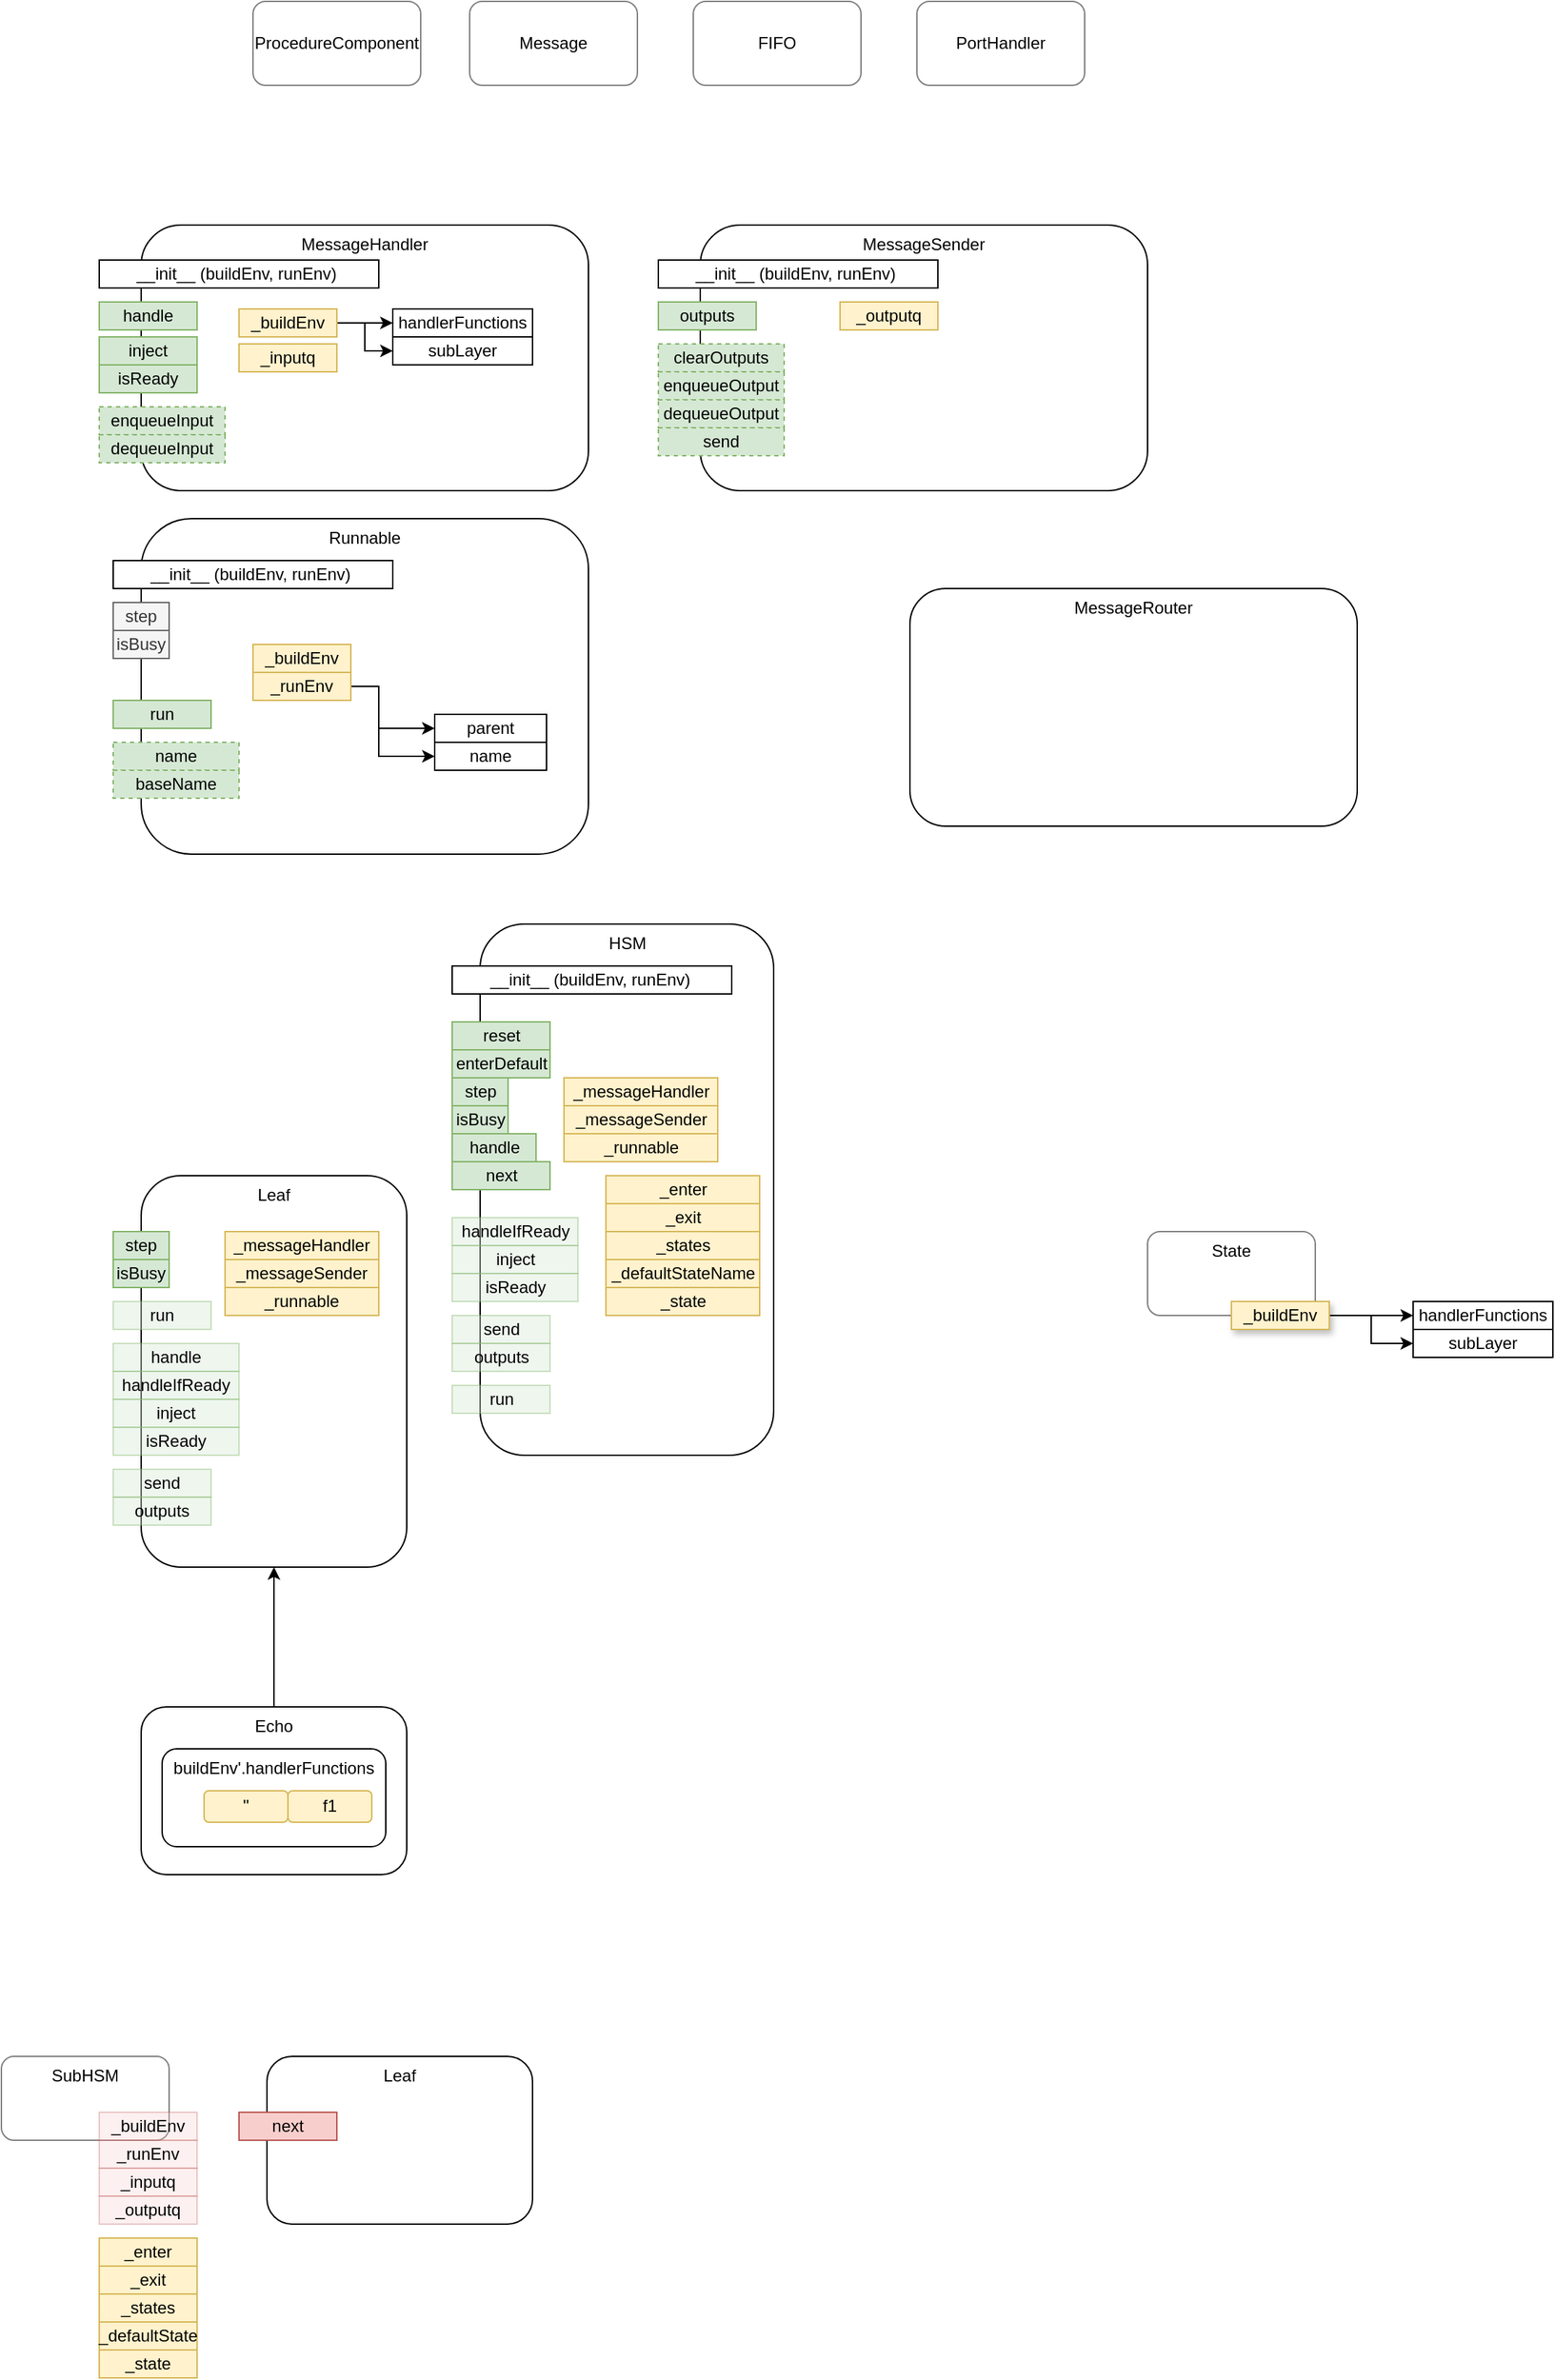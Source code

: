 <mxfile version="14.6.13" type="device"><diagram id="MFzJO0JOGNK-Ecs8H78u" name="Page-1"><mxGraphModel dx="1793" dy="2143" grid="1" gridSize="10" guides="1" tooltips="1" connect="1" arrows="1" fold="1" page="1" pageScale="1" pageWidth="1100" pageHeight="850" math="0" shadow="0"><root><mxCell id="0"/><mxCell id="1" parent="0"/><mxCell id="Otq8ZmJYzQrwE26EB41g-128" value="HSM" style="rounded=1;whiteSpace=wrap;html=1;verticalAlign=top;" vertex="1" parent="1"><mxGeometry x="402.5" y="340" width="210" height="380" as="geometry"/></mxCell><mxCell id="Otq8ZmJYzQrwE26EB41g-123" value="Echo" style="rounded=1;whiteSpace=wrap;html=1;verticalAlign=top;" vertex="1" parent="1"><mxGeometry x="160" y="900" width="190" height="120" as="geometry"/></mxCell><mxCell id="Otq8ZmJYzQrwE26EB41g-127" value="buildEnv'.handlerFunctions" style="rounded=1;whiteSpace=wrap;html=1;verticalAlign=top;" vertex="1" parent="1"><mxGeometry x="175" y="930" width="160" height="70" as="geometry"/></mxCell><mxCell id="Otq8ZmJYzQrwE26EB41g-107" value="MessageSender" style="rounded=1;whiteSpace=wrap;html=1;verticalAlign=top;" vertex="1" parent="1"><mxGeometry x="560" y="-160" width="320" height="190" as="geometry"/></mxCell><mxCell id="Otq8ZmJYzQrwE26EB41g-104" value="MessageHandler" style="rounded=1;whiteSpace=wrap;html=1;verticalAlign=top;" vertex="1" parent="1"><mxGeometry x="160" y="-160" width="320" height="190" as="geometry"/></mxCell><mxCell id="Otq8ZmJYzQrwE26EB41g-1" value="Runnable" style="rounded=1;whiteSpace=wrap;html=1;verticalAlign=top;" vertex="1" parent="1"><mxGeometry x="160" y="50" width="320" height="240" as="geometry"/></mxCell><mxCell id="Otq8ZmJYzQrwE26EB41g-2" value="step" style="rounded=0;whiteSpace=wrap;html=1;verticalAlign=middle;align=center;fillColor=#f5f5f5;strokeColor=#666666;fontColor=#333333;" vertex="1" parent="1"><mxGeometry x="140" y="110" width="40" height="20" as="geometry"/></mxCell><mxCell id="Otq8ZmJYzQrwE26EB41g-3" value="isBusy" style="rounded=0;whiteSpace=wrap;html=1;verticalAlign=middle;align=center;fillColor=#f5f5f5;strokeColor=#666666;fontColor=#333333;" vertex="1" parent="1"><mxGeometry x="140" y="130" width="40" height="20" as="geometry"/></mxCell><mxCell id="Otq8ZmJYzQrwE26EB41g-5" value="inject" style="rounded=0;whiteSpace=wrap;html=1;verticalAlign=middle;align=center;fillColor=#d5e8d4;strokeColor=#82b366;" vertex="1" parent="1"><mxGeometry x="130" y="-80" width="70" height="20" as="geometry"/></mxCell><mxCell id="Otq8ZmJYzQrwE26EB41g-6" value="run" style="rounded=0;whiteSpace=wrap;html=1;verticalAlign=middle;align=center;fillColor=#d5e8d4;strokeColor=#82b366;" vertex="1" parent="1"><mxGeometry x="140" y="180" width="70" height="20" as="geometry"/></mxCell><mxCell id="Otq8ZmJYzQrwE26EB41g-7" value="handle" style="rounded=0;whiteSpace=wrap;html=1;verticalAlign=middle;align=center;fillColor=#d5e8d4;strokeColor=#82b366;" vertex="1" parent="1"><mxGeometry x="130" y="-105" width="70" height="20" as="geometry"/></mxCell><mxCell id="Otq8ZmJYzQrwE26EB41g-8" value="outputs" style="rounded=0;whiteSpace=wrap;html=1;verticalAlign=middle;align=center;fillColor=#d5e8d4;strokeColor=#82b366;" vertex="1" parent="1"><mxGeometry x="530" y="-105" width="70" height="20" as="geometry"/></mxCell><mxCell id="Otq8ZmJYzQrwE26EB41g-9" value="isReady" style="rounded=0;whiteSpace=wrap;html=1;verticalAlign=middle;align=center;fillColor=#d5e8d4;strokeColor=#82b366;" vertex="1" parent="1"><mxGeometry x="130" y="-60" width="70" height="20" as="geometry"/></mxCell><mxCell id="Otq8ZmJYzQrwE26EB41g-12" value="clearOutputs" style="rounded=0;whiteSpace=wrap;html=1;verticalAlign=middle;align=center;fillColor=#d5e8d4;strokeColor=#82b366;dashed=1;" vertex="1" parent="1"><mxGeometry x="530" y="-75" width="90" height="20" as="geometry"/></mxCell><mxCell id="Otq8ZmJYzQrwE26EB41g-13" value="enqueueInput" style="rounded=0;whiteSpace=wrap;html=1;verticalAlign=middle;align=center;fillColor=#d5e8d4;strokeColor=#82b366;dashed=1;" vertex="1" parent="1"><mxGeometry x="130" y="-30" width="90" height="20" as="geometry"/></mxCell><mxCell id="Otq8ZmJYzQrwE26EB41g-14" value="enqueueOutput" style="rounded=0;whiteSpace=wrap;html=1;verticalAlign=middle;align=center;fillColor=#d5e8d4;strokeColor=#82b366;dashed=1;" vertex="1" parent="1"><mxGeometry x="530" y="-55" width="90" height="20" as="geometry"/></mxCell><mxCell id="Otq8ZmJYzQrwE26EB41g-15" value="dequeueInput" style="rounded=0;whiteSpace=wrap;html=1;verticalAlign=middle;align=center;fillColor=#d5e8d4;strokeColor=#82b366;dashed=1;" vertex="1" parent="1"><mxGeometry x="130" y="-10" width="90" height="20" as="geometry"/></mxCell><mxCell id="Otq8ZmJYzQrwE26EB41g-16" value="dequeueOutput" style="rounded=0;whiteSpace=wrap;html=1;verticalAlign=middle;align=center;fillColor=#d5e8d4;strokeColor=#82b366;dashed=1;" vertex="1" parent="1"><mxGeometry x="530" y="-35" width="90" height="20" as="geometry"/></mxCell><mxCell id="Otq8ZmJYzQrwE26EB41g-17" value="name" style="rounded=0;whiteSpace=wrap;html=1;verticalAlign=middle;align=center;fillColor=#d5e8d4;strokeColor=#82b366;dashed=1;" vertex="1" parent="1"><mxGeometry x="140" y="210" width="90" height="20" as="geometry"/></mxCell><mxCell id="Otq8ZmJYzQrwE26EB41g-18" value="baseName" style="rounded=0;whiteSpace=wrap;html=1;verticalAlign=middle;align=center;fillColor=#d5e8d4;strokeColor=#82b366;dashed=1;" vertex="1" parent="1"><mxGeometry x="140" y="230" width="90" height="20" as="geometry"/></mxCell><mxCell id="Otq8ZmJYzQrwE26EB41g-19" value="send" style="rounded=0;whiteSpace=wrap;html=1;verticalAlign=middle;align=center;fillColor=#d5e8d4;strokeColor=#82b366;dashed=1;" vertex="1" parent="1"><mxGeometry x="530" y="-15" width="90" height="20" as="geometry"/></mxCell><mxCell id="Otq8ZmJYzQrwE26EB41g-20" value="_buildEnv" style="rounded=0;whiteSpace=wrap;html=1;verticalAlign=middle;align=center;fillColor=#fff2cc;strokeColor=#d6b656;" vertex="1" parent="1"><mxGeometry x="240" y="140" width="70" height="20" as="geometry"/></mxCell><mxCell id="Otq8ZmJYzQrwE26EB41g-46" style="edgeStyle=orthogonalEdgeStyle;rounded=0;orthogonalLoop=1;jettySize=auto;html=1;exitX=1;exitY=0.5;exitDx=0;exitDy=0;entryX=0;entryY=0.5;entryDx=0;entryDy=0;" edge="1" parent="1" source="Otq8ZmJYzQrwE26EB41g-21" target="Otq8ZmJYzQrwE26EB41g-43"><mxGeometry relative="1" as="geometry"><Array as="points"><mxPoint x="330" y="170"/><mxPoint x="330" y="200"/></Array></mxGeometry></mxCell><mxCell id="Otq8ZmJYzQrwE26EB41g-47" style="edgeStyle=orthogonalEdgeStyle;rounded=0;orthogonalLoop=1;jettySize=auto;html=1;exitX=1;exitY=0.5;exitDx=0;exitDy=0;entryX=0;entryY=0.5;entryDx=0;entryDy=0;" edge="1" parent="1" source="Otq8ZmJYzQrwE26EB41g-21" target="Otq8ZmJYzQrwE26EB41g-44"><mxGeometry relative="1" as="geometry"><Array as="points"><mxPoint x="330" y="170"/><mxPoint x="330" y="220"/></Array></mxGeometry></mxCell><mxCell id="Otq8ZmJYzQrwE26EB41g-21" value="_runEnv" style="rounded=0;whiteSpace=wrap;html=1;verticalAlign=middle;align=center;fillColor=#fff2cc;strokeColor=#d6b656;" vertex="1" parent="1"><mxGeometry x="240" y="160" width="70" height="20" as="geometry"/></mxCell><mxCell id="Otq8ZmJYzQrwE26EB41g-22" value="_inputq" style="rounded=0;whiteSpace=wrap;html=1;verticalAlign=middle;align=center;fillColor=#fff2cc;strokeColor=#d6b656;" vertex="1" parent="1"><mxGeometry x="230" y="-75" width="70" height="20" as="geometry"/></mxCell><mxCell id="Otq8ZmJYzQrwE26EB41g-23" value="_outputq" style="rounded=0;whiteSpace=wrap;html=1;verticalAlign=middle;align=center;fillColor=#fff2cc;strokeColor=#d6b656;" vertex="1" parent="1"><mxGeometry x="660" y="-105" width="70" height="20" as="geometry"/></mxCell><mxCell id="Otq8ZmJYzQrwE26EB41g-24" value="Leaf" style="rounded=1;whiteSpace=wrap;html=1;verticalAlign=top;" vertex="1" parent="1"><mxGeometry x="160" y="520" width="190" height="280" as="geometry"/></mxCell><mxCell id="Otq8ZmJYzQrwE26EB41g-25" value="step" style="rounded=0;whiteSpace=wrap;html=1;verticalAlign=middle;align=center;fillColor=#d5e8d4;strokeColor=#82b366;shadow=0;" vertex="1" parent="1"><mxGeometry x="140" y="560" width="40" height="20" as="geometry"/></mxCell><mxCell id="Otq8ZmJYzQrwE26EB41g-26" value="isBusy" style="rounded=0;whiteSpace=wrap;html=1;verticalAlign=middle;align=center;fillColor=#d5e8d4;strokeColor=#82b366;shadow=0;" vertex="1" parent="1"><mxGeometry x="140" y="580" width="40" height="20" as="geometry"/></mxCell><mxCell id="Otq8ZmJYzQrwE26EB41g-29" value="Message" style="rounded=1;whiteSpace=wrap;html=1;opacity=50;align=center;" vertex="1" parent="1"><mxGeometry x="395" y="-320" width="120" height="60" as="geometry"/></mxCell><mxCell id="Otq8ZmJYzQrwE26EB41g-30" value="FIFO" style="rounded=1;whiteSpace=wrap;html=1;opacity=50;align=center;" vertex="1" parent="1"><mxGeometry x="555" y="-320" width="120" height="60" as="geometry"/></mxCell><mxCell id="Otq8ZmJYzQrwE26EB41g-31" value="PortHandler" style="rounded=1;whiteSpace=wrap;html=1;opacity=50;align=center;" vertex="1" parent="1"><mxGeometry x="715" y="-320" width="120" height="60" as="geometry"/></mxCell><mxCell id="Otq8ZmJYzQrwE26EB41g-32" value="ProcedureComponent" style="rounded=1;whiteSpace=wrap;html=1;opacity=50;align=center;" vertex="1" parent="1"><mxGeometry x="240" y="-320" width="120" height="60" as="geometry"/></mxCell><mxCell id="Otq8ZmJYzQrwE26EB41g-34" value="State" style="rounded=1;whiteSpace=wrap;html=1;opacity=50;align=center;verticalAlign=top;" vertex="1" parent="1"><mxGeometry x="880" y="560" width="120" height="60" as="geometry"/></mxCell><mxCell id="Otq8ZmJYzQrwE26EB41g-35" value="SubHSM" style="rounded=1;whiteSpace=wrap;html=1;opacity=50;align=center;verticalAlign=top;" vertex="1" parent="1"><mxGeometry x="60" y="1150" width="120" height="60" as="geometry"/></mxCell><mxCell id="Otq8ZmJYzQrwE26EB41g-36" value="__init__ (buildEnv, runEnv)&amp;nbsp;&lt;span style=&quot;color: rgba(0 , 0 , 0 , 0) ; font-family: monospace ; font-size: 0px&quot;&gt;%3CmxGraphModel%3E%3Croot%3E%3CmxCell%20id%3D%220%22%2F%3E%3CmxCell%20id%3D%221%22%20parent%3D%220%22%2F%3E%3CmxCell%20id%3D%222%22%20value%3D%22step%22%20style%3D%22rounded%3D0%3BwhiteSpace%3Dwrap%3Bhtml%3D1%3BverticalAlign%3Dmiddle%3Balign%3Dcenter%3BfillColor%3D%23f5f5f5%3BstrokeColor%3D%23666666%3BfontColor%3D%23333333%3B%22%20vertex%3D%221%22%20parent%3D%221%22%3E%3CmxGeometry%20x%3D%22140%22%20y%3D%22110%22%20width%3D%2240%22%20height%3D%2220%22%20as%3D%22geometry%22%2F%3E%3C%2FmxCell%3E%3C%2Froot%3E%3C%2FmxGraphModel%3E ((&amp;nbsp;&lt;/span&gt;" style="rounded=0;whiteSpace=wrap;html=1;verticalAlign=middle;align=center;" vertex="1" parent="1"><mxGeometry x="140" y="80" width="200" height="20" as="geometry"/></mxCell><mxCell id="Otq8ZmJYzQrwE26EB41g-37" value="__init__ (buildEnv, runEnv)&amp;nbsp;&lt;span style=&quot;color: rgba(0 , 0 , 0 , 0) ; font-family: monospace ; font-size: 0px&quot;&gt;%3CmxGraphModel%3E%3Croot%3E%3CmxCell%20id%3D%220%22%2F%3E%3CmxCell%20id%3D%221%22%20parent%3D%220%22%2F%3E%3CmxCell%20id%3D%222%22%20value%3D%22step%22%20style%3D%22rounded%3D0%3BwhiteSpace%3Dwrap%3Bhtml%3D1%3BverticalAlign%3Dmiddle%3Balign%3Dcenter%3BfillColor%3D%23f5f5f5%3BstrokeColor%3D%23666666%3BfontColor%3D%23333333%3B%22%20vertex%3D%221%22%20parent%3D%221%22%3E%3CmxGeometry%20x%3D%22140%22%20y%3D%22110%22%20width%3D%2240%22%20height%3D%2220%22%20as%3D%22geometry%22%2F%3E%3C%2FmxCell%3E%3C%2Froot%3E%3C%2FmxGraphModel%3E ((&amp;nbsp;&lt;/span&gt;" style="rounded=0;whiteSpace=wrap;html=1;verticalAlign=middle;align=center;" vertex="1" parent="1"><mxGeometry x="382.5" y="370" width="200" height="20" as="geometry"/></mxCell><mxCell id="Otq8ZmJYzQrwE26EB41g-43" value="parent" style="rounded=0;whiteSpace=wrap;html=1;verticalAlign=middle;align=center;" vertex="1" parent="1"><mxGeometry x="370" y="190" width="80" height="20" as="geometry"/></mxCell><mxCell id="Otq8ZmJYzQrwE26EB41g-44" value="name" style="rounded=0;whiteSpace=wrap;html=1;verticalAlign=middle;align=center;" vertex="1" parent="1"><mxGeometry x="370" y="210" width="80" height="20" as="geometry"/></mxCell><mxCell id="Otq8ZmJYzQrwE26EB41g-48" value="_states" style="rounded=0;whiteSpace=wrap;html=1;verticalAlign=middle;align=center;fillColor=#fff2cc;strokeColor=#d6b656;" vertex="1" parent="1"><mxGeometry x="492.5" y="560" width="110" height="20" as="geometry"/></mxCell><mxCell id="Otq8ZmJYzQrwE26EB41g-49" value="_defaultStateName" style="rounded=0;whiteSpace=wrap;html=1;verticalAlign=middle;align=center;fillColor=#fff2cc;strokeColor=#d6b656;" vertex="1" parent="1"><mxGeometry x="492.5" y="580" width="110" height="20" as="geometry"/></mxCell><mxCell id="Otq8ZmJYzQrwE26EB41g-50" value="_state" style="rounded=0;whiteSpace=wrap;html=1;verticalAlign=middle;align=center;fillColor=#fff2cc;strokeColor=#d6b656;" vertex="1" parent="1"><mxGeometry x="492.5" y="600" width="110" height="20" as="geometry"/></mxCell><mxCell id="Otq8ZmJYzQrwE26EB41g-51" value="_enter" style="rounded=0;whiteSpace=wrap;html=1;verticalAlign=middle;align=center;fillColor=#fff2cc;strokeColor=#d6b656;" vertex="1" parent="1"><mxGeometry x="492.5" y="520" width="110" height="20" as="geometry"/></mxCell><mxCell id="Otq8ZmJYzQrwE26EB41g-52" value="_exit" style="rounded=0;whiteSpace=wrap;html=1;verticalAlign=middle;align=center;fillColor=#fff2cc;strokeColor=#d6b656;" vertex="1" parent="1"><mxGeometry x="492.5" y="540" width="110" height="20" as="geometry"/></mxCell><mxCell id="Otq8ZmJYzQrwE26EB41g-54" value="reset" style="rounded=0;whiteSpace=wrap;html=1;verticalAlign=middle;align=center;fillColor=#d5e8d4;strokeColor=#82b366;" vertex="1" parent="1"><mxGeometry x="382.5" y="410" width="70" height="20" as="geometry"/></mxCell><mxCell id="Otq8ZmJYzQrwE26EB41g-55" value="next" style="rounded=0;whiteSpace=wrap;html=1;verticalAlign=middle;align=center;fillColor=#d5e8d4;strokeColor=#82b366;" vertex="1" parent="1"><mxGeometry x="382.5" y="510" width="70" height="20" as="geometry"/></mxCell><mxCell id="Otq8ZmJYzQrwE26EB41g-58" value="enterDefault" style="rounded=0;whiteSpace=wrap;html=1;verticalAlign=middle;align=center;fillColor=#d5e8d4;strokeColor=#82b366;" vertex="1" parent="1"><mxGeometry x="382.5" y="430" width="70" height="20" as="geometry"/></mxCell><mxCell id="Otq8ZmJYzQrwE26EB41g-61" style="edgeStyle=orthogonalEdgeStyle;rounded=0;orthogonalLoop=1;jettySize=auto;html=1;exitX=1;exitY=0.5;exitDx=0;exitDy=0;entryX=0;entryY=0.5;entryDx=0;entryDy=0;" edge="1" parent="1" source="Otq8ZmJYzQrwE26EB41g-63" target="Otq8ZmJYzQrwE26EB41g-64"><mxGeometry relative="1" as="geometry"/></mxCell><mxCell id="Otq8ZmJYzQrwE26EB41g-62" style="edgeStyle=orthogonalEdgeStyle;rounded=0;orthogonalLoop=1;jettySize=auto;html=1;exitX=1;exitY=0.5;exitDx=0;exitDy=0;entryX=0;entryY=0.5;entryDx=0;entryDy=0;" edge="1" parent="1" source="Otq8ZmJYzQrwE26EB41g-63" target="Otq8ZmJYzQrwE26EB41g-65"><mxGeometry relative="1" as="geometry"/></mxCell><mxCell id="Otq8ZmJYzQrwE26EB41g-63" value="_buildEnv" style="rounded=0;whiteSpace=wrap;html=1;verticalAlign=middle;align=center;fillColor=#fff2cc;strokeColor=#d6b656;shadow=1;" vertex="1" parent="1"><mxGeometry x="940" y="610" width="70" height="20" as="geometry"/></mxCell><mxCell id="Otq8ZmJYzQrwE26EB41g-64" value="handlerFunctions" style="rounded=0;whiteSpace=wrap;html=1;verticalAlign=middle;align=center;" vertex="1" parent="1"><mxGeometry x="1070" y="610" width="100" height="20" as="geometry"/></mxCell><mxCell id="Otq8ZmJYzQrwE26EB41g-65" value="subLayer" style="rounded=0;whiteSpace=wrap;html=1;verticalAlign=middle;align=center;" vertex="1" parent="1"><mxGeometry x="1070" y="630" width="100" height="20" as="geometry"/></mxCell><mxCell id="Otq8ZmJYzQrwE26EB41g-66" value="_runEnv" style="rounded=0;whiteSpace=wrap;html=1;verticalAlign=middle;align=center;fillColor=#f8cecc;strokeColor=#b85450;opacity=30;" vertex="1" parent="1"><mxGeometry x="130" y="1210" width="70" height="20" as="geometry"/></mxCell><mxCell id="Otq8ZmJYzQrwE26EB41g-67" value="_inputq" style="rounded=0;whiteSpace=wrap;html=1;verticalAlign=middle;align=center;fillColor=#f8cecc;strokeColor=#b85450;opacity=30;" vertex="1" parent="1"><mxGeometry x="130" y="1230" width="70" height="20" as="geometry"/></mxCell><mxCell id="Otq8ZmJYzQrwE26EB41g-68" value="_outputq" style="rounded=0;whiteSpace=wrap;html=1;verticalAlign=middle;align=center;fillColor=#f8cecc;strokeColor=#b85450;opacity=30;" vertex="1" parent="1"><mxGeometry x="130" y="1250" width="70" height="20" as="geometry"/></mxCell><mxCell id="Otq8ZmJYzQrwE26EB41g-69" value="_buildEnv" style="rounded=0;whiteSpace=wrap;html=1;verticalAlign=middle;align=center;fillColor=#f8cecc;strokeColor=#b85450;opacity=30;" vertex="1" parent="1"><mxGeometry x="130" y="1190" width="70" height="20" as="geometry"/></mxCell><mxCell id="Otq8ZmJYzQrwE26EB41g-70" value="_states" style="rounded=0;whiteSpace=wrap;html=1;verticalAlign=middle;align=center;fillColor=#fff2cc;strokeColor=#d6b656;" vertex="1" parent="1"><mxGeometry x="130" y="1320" width="70" height="20" as="geometry"/></mxCell><mxCell id="Otq8ZmJYzQrwE26EB41g-71" value="_defaultState" style="rounded=0;whiteSpace=wrap;html=1;verticalAlign=middle;align=center;fillColor=#fff2cc;strokeColor=#d6b656;" vertex="1" parent="1"><mxGeometry x="130" y="1340" width="70" height="20" as="geometry"/></mxCell><mxCell id="Otq8ZmJYzQrwE26EB41g-72" value="_state" style="rounded=0;whiteSpace=wrap;html=1;verticalAlign=middle;align=center;fillColor=#fff2cc;strokeColor=#d6b656;" vertex="1" parent="1"><mxGeometry x="130" y="1360" width="70" height="20" as="geometry"/></mxCell><mxCell id="Otq8ZmJYzQrwE26EB41g-73" value="_enter" style="rounded=0;whiteSpace=wrap;html=1;verticalAlign=middle;align=center;fillColor=#fff2cc;strokeColor=#d6b656;" vertex="1" parent="1"><mxGeometry x="130" y="1280" width="70" height="20" as="geometry"/></mxCell><mxCell id="Otq8ZmJYzQrwE26EB41g-74" value="_exit" style="rounded=0;whiteSpace=wrap;html=1;verticalAlign=middle;align=center;fillColor=#fff2cc;strokeColor=#d6b656;" vertex="1" parent="1"><mxGeometry x="130" y="1300" width="70" height="20" as="geometry"/></mxCell><mxCell id="Otq8ZmJYzQrwE26EB41g-95" style="edgeStyle=orthogonalEdgeStyle;rounded=0;orthogonalLoop=1;jettySize=auto;html=1;exitX=1;exitY=0.5;exitDx=0;exitDy=0;entryX=0;entryY=0.5;entryDx=0;entryDy=0;" edge="1" parent="1" source="Otq8ZmJYzQrwE26EB41g-97" target="Otq8ZmJYzQrwE26EB41g-98"><mxGeometry relative="1" as="geometry"/></mxCell><mxCell id="Otq8ZmJYzQrwE26EB41g-96" style="edgeStyle=orthogonalEdgeStyle;rounded=0;orthogonalLoop=1;jettySize=auto;html=1;exitX=1;exitY=0.5;exitDx=0;exitDy=0;entryX=0;entryY=0.5;entryDx=0;entryDy=0;" edge="1" parent="1" source="Otq8ZmJYzQrwE26EB41g-97" target="Otq8ZmJYzQrwE26EB41g-99"><mxGeometry relative="1" as="geometry"/></mxCell><mxCell id="Otq8ZmJYzQrwE26EB41g-97" value="_buildEnv" style="rounded=0;whiteSpace=wrap;html=1;verticalAlign=middle;align=center;fillColor=#fff2cc;strokeColor=#d6b656;" vertex="1" parent="1"><mxGeometry x="230" y="-100" width="70" height="20" as="geometry"/></mxCell><mxCell id="Otq8ZmJYzQrwE26EB41g-98" value="handlerFunctions" style="rounded=0;whiteSpace=wrap;html=1;verticalAlign=middle;align=center;" vertex="1" parent="1"><mxGeometry x="340" y="-100" width="100" height="20" as="geometry"/></mxCell><mxCell id="Otq8ZmJYzQrwE26EB41g-99" value="subLayer" style="rounded=0;whiteSpace=wrap;html=1;verticalAlign=middle;align=center;" vertex="1" parent="1"><mxGeometry x="340" y="-80" width="100" height="20" as="geometry"/></mxCell><mxCell id="Otq8ZmJYzQrwE26EB41g-101" value="Leaf" style="rounded=1;whiteSpace=wrap;html=1;verticalAlign=top;" vertex="1" parent="1"><mxGeometry x="250" y="1150" width="190" height="120" as="geometry"/></mxCell><mxCell id="Otq8ZmJYzQrwE26EB41g-102" value="next" style="rounded=0;whiteSpace=wrap;html=1;verticalAlign=middle;align=center;fillColor=#f8cecc;strokeColor=#b85450;" vertex="1" parent="1"><mxGeometry x="230" y="1190" width="70" height="20" as="geometry"/></mxCell><mxCell id="Otq8ZmJYzQrwE26EB41g-108" value="MessageRouter" style="rounded=1;whiteSpace=wrap;html=1;verticalAlign=top;" vertex="1" parent="1"><mxGeometry x="710" y="100" width="320" height="170" as="geometry"/></mxCell><mxCell id="Otq8ZmJYzQrwE26EB41g-109" value="__init__ (buildEnv, runEnv)&amp;nbsp;&lt;span style=&quot;color: rgba(0 , 0 , 0 , 0) ; font-family: monospace ; font-size: 0px&quot;&gt;%3CmxGraphModel%3E%3Croot%3E%3CmxCell%20id%3D%220%22%2F%3E%3CmxCell%20id%3D%221%22%20parent%3D%220%22%2F%3E%3CmxCell%20id%3D%222%22%20value%3D%22step%22%20style%3D%22rounded%3D0%3BwhiteSpace%3Dwrap%3Bhtml%3D1%3BverticalAlign%3Dmiddle%3Balign%3Dcenter%3BfillColor%3D%23f5f5f5%3BstrokeColor%3D%23666666%3BfontColor%3D%23333333%3B%22%20vertex%3D%221%22%20parent%3D%221%22%3E%3CmxGeometry%20x%3D%22140%22%20y%3D%22110%22%20width%3D%2240%22%20height%3D%2220%22%20as%3D%22geometry%22%2F%3E%3C%2FmxCell%3E%3C%2Froot%3E%3C%2FmxGraphModel%3E ((&amp;nbsp;&lt;/span&gt;" style="rounded=0;whiteSpace=wrap;html=1;verticalAlign=middle;align=center;" vertex="1" parent="1"><mxGeometry x="130" y="-135" width="200" height="20" as="geometry"/></mxCell><mxCell id="Otq8ZmJYzQrwE26EB41g-110" value="__init__ (buildEnv, runEnv)&amp;nbsp;&lt;span style=&quot;color: rgba(0 , 0 , 0 , 0) ; font-family: monospace ; font-size: 0px&quot;&gt;%3CmxGraphModel%3E%3Croot%3E%3CmxCell%20id%3D%220%22%2F%3E%3CmxCell%20id%3D%221%22%20parent%3D%220%22%2F%3E%3CmxCell%20id%3D%222%22%20value%3D%22step%22%20style%3D%22rounded%3D0%3BwhiteSpace%3Dwrap%3Bhtml%3D1%3BverticalAlign%3Dmiddle%3Balign%3Dcenter%3BfillColor%3D%23f5f5f5%3BstrokeColor%3D%23666666%3BfontColor%3D%23333333%3B%22%20vertex%3D%221%22%20parent%3D%221%22%3E%3CmxGeometry%20x%3D%22140%22%20y%3D%22110%22%20width%3D%2240%22%20height%3D%2220%22%20as%3D%22geometry%22%2F%3E%3C%2FmxCell%3E%3C%2Froot%3E%3C%2FmxGraphModel%3E ((&amp;nbsp;&lt;/span&gt;" style="rounded=0;whiteSpace=wrap;html=1;verticalAlign=middle;align=center;" vertex="1" parent="1"><mxGeometry x="530" y="-135" width="200" height="20" as="geometry"/></mxCell><mxCell id="Otq8ZmJYzQrwE26EB41g-111" value="run" style="rounded=0;whiteSpace=wrap;html=1;verticalAlign=middle;align=center;fillColor=#d5e8d4;strokeColor=#82b366;opacity=40;" vertex="1" parent="1"><mxGeometry x="140" y="610" width="70" height="20" as="geometry"/></mxCell><mxCell id="Otq8ZmJYzQrwE26EB41g-112" value="handle" style="rounded=0;whiteSpace=wrap;html=1;verticalAlign=middle;align=center;fillColor=#d5e8d4;strokeColor=#82b366;opacity=40;" vertex="1" parent="1"><mxGeometry x="140" y="640" width="90" height="20" as="geometry"/></mxCell><mxCell id="Otq8ZmJYzQrwE26EB41g-113" value="handleIfReady" style="rounded=0;whiteSpace=wrap;html=1;verticalAlign=middle;align=center;fillColor=#d5e8d4;strokeColor=#82b366;opacity=40;" vertex="1" parent="1"><mxGeometry x="140" y="660" width="90" height="20" as="geometry"/></mxCell><mxCell id="Otq8ZmJYzQrwE26EB41g-114" value="inject" style="rounded=0;whiteSpace=wrap;html=1;verticalAlign=middle;align=center;fillColor=#d5e8d4;strokeColor=#82b366;opacity=40;" vertex="1" parent="1"><mxGeometry x="140" y="680" width="90" height="20" as="geometry"/></mxCell><mxCell id="Otq8ZmJYzQrwE26EB41g-115" value="isReady" style="rounded=0;whiteSpace=wrap;html=1;verticalAlign=middle;align=center;fillColor=#d5e8d4;strokeColor=#82b366;opacity=40;" vertex="1" parent="1"><mxGeometry x="140" y="700" width="90" height="20" as="geometry"/></mxCell><mxCell id="Otq8ZmJYzQrwE26EB41g-116" value="send" style="rounded=0;whiteSpace=wrap;html=1;verticalAlign=middle;align=center;fillColor=#d5e8d4;strokeColor=#82b366;opacity=40;" vertex="1" parent="1"><mxGeometry x="140" y="730" width="70" height="20" as="geometry"/></mxCell><mxCell id="Otq8ZmJYzQrwE26EB41g-117" value="outputs" style="rounded=0;whiteSpace=wrap;html=1;verticalAlign=middle;align=center;fillColor=#d5e8d4;strokeColor=#82b366;opacity=40;" vertex="1" parent="1"><mxGeometry x="140" y="750" width="70" height="20" as="geometry"/></mxCell><mxCell id="Otq8ZmJYzQrwE26EB41g-118" value="_messageHandler" style="rounded=0;whiteSpace=wrap;html=1;verticalAlign=middle;align=center;fillColor=#fff2cc;strokeColor=#d6b656;" vertex="1" parent="1"><mxGeometry x="220" y="560" width="110" height="20" as="geometry"/></mxCell><mxCell id="Otq8ZmJYzQrwE26EB41g-119" value="_messageSender" style="rounded=0;whiteSpace=wrap;html=1;verticalAlign=middle;align=center;fillColor=#fff2cc;strokeColor=#d6b656;" vertex="1" parent="1"><mxGeometry x="220" y="580" width="110" height="20" as="geometry"/></mxCell><mxCell id="Otq8ZmJYzQrwE26EB41g-120" value="_runnable" style="rounded=0;whiteSpace=wrap;html=1;verticalAlign=middle;align=center;fillColor=#fff2cc;strokeColor=#d6b656;" vertex="1" parent="1"><mxGeometry x="220" y="600" width="110" height="20" as="geometry"/></mxCell><mxCell id="Otq8ZmJYzQrwE26EB41g-122" style="edgeStyle=orthogonalEdgeStyle;rounded=0;orthogonalLoop=1;jettySize=auto;html=1;exitX=0.5;exitY=0;exitDx=0;exitDy=0;" edge="1" parent="1" source="Otq8ZmJYzQrwE26EB41g-123" target="Otq8ZmJYzQrwE26EB41g-24"><mxGeometry relative="1" as="geometry"><mxPoint x="255" y="835" as="sourcePoint"/></mxGeometry></mxCell><mxCell id="Otq8ZmJYzQrwE26EB41g-125" value="''" style="rounded=1;whiteSpace=wrap;html=1;verticalAlign=middle;fillColor=#fff2cc;strokeColor=#d6b656;" vertex="1" parent="1"><mxGeometry x="205" y="960" width="60" height="22.5" as="geometry"/></mxCell><mxCell id="Otq8ZmJYzQrwE26EB41g-126" value="f1" style="rounded=1;whiteSpace=wrap;html=1;verticalAlign=middle;fillColor=#fff2cc;strokeColor=#d6b656;" vertex="1" parent="1"><mxGeometry x="265" y="960" width="60" height="22.5" as="geometry"/></mxCell><mxCell id="Otq8ZmJYzQrwE26EB41g-129" value="step" style="rounded=0;whiteSpace=wrap;html=1;verticalAlign=middle;align=center;fillColor=#d5e8d4;strokeColor=#82b366;shadow=0;" vertex="1" parent="1"><mxGeometry x="382.5" y="450" width="40" height="20" as="geometry"/></mxCell><mxCell id="Otq8ZmJYzQrwE26EB41g-130" value="isBusy" style="rounded=0;whiteSpace=wrap;html=1;verticalAlign=middle;align=center;fillColor=#d5e8d4;strokeColor=#82b366;shadow=0;" vertex="1" parent="1"><mxGeometry x="382.5" y="470" width="40" height="20" as="geometry"/></mxCell><mxCell id="Otq8ZmJYzQrwE26EB41g-131" value="run" style="rounded=0;whiteSpace=wrap;html=1;verticalAlign=middle;align=center;fillColor=#d5e8d4;strokeColor=#82b366;opacity=40;" vertex="1" parent="1"><mxGeometry x="382.5" y="670" width="70" height="20" as="geometry"/></mxCell><mxCell id="Otq8ZmJYzQrwE26EB41g-132" value="handle" style="rounded=0;whiteSpace=wrap;html=1;verticalAlign=middle;align=center;fillColor=#d5e8d4;strokeColor=#82b366;" vertex="1" parent="1"><mxGeometry x="382.5" y="490" width="60" height="20" as="geometry"/></mxCell><mxCell id="Otq8ZmJYzQrwE26EB41g-133" value="handleIfReady" style="rounded=0;whiteSpace=wrap;html=1;verticalAlign=middle;align=center;fillColor=#d5e8d4;strokeColor=#82b366;opacity=40;" vertex="1" parent="1"><mxGeometry x="382.5" y="550" width="90" height="20" as="geometry"/></mxCell><mxCell id="Otq8ZmJYzQrwE26EB41g-134" value="inject" style="rounded=0;whiteSpace=wrap;html=1;verticalAlign=middle;align=center;fillColor=#d5e8d4;strokeColor=#82b366;opacity=40;" vertex="1" parent="1"><mxGeometry x="382.5" y="570" width="90" height="20" as="geometry"/></mxCell><mxCell id="Otq8ZmJYzQrwE26EB41g-135" value="isReady" style="rounded=0;whiteSpace=wrap;html=1;verticalAlign=middle;align=center;fillColor=#d5e8d4;strokeColor=#82b366;opacity=40;" vertex="1" parent="1"><mxGeometry x="382.5" y="590" width="90" height="20" as="geometry"/></mxCell><mxCell id="Otq8ZmJYzQrwE26EB41g-136" value="send" style="rounded=0;whiteSpace=wrap;html=1;verticalAlign=middle;align=center;fillColor=#d5e8d4;strokeColor=#82b366;opacity=40;" vertex="1" parent="1"><mxGeometry x="382.5" y="620" width="70" height="20" as="geometry"/></mxCell><mxCell id="Otq8ZmJYzQrwE26EB41g-137" value="outputs" style="rounded=0;whiteSpace=wrap;html=1;verticalAlign=middle;align=center;fillColor=#d5e8d4;strokeColor=#82b366;opacity=40;" vertex="1" parent="1"><mxGeometry x="382.5" y="640" width="70" height="20" as="geometry"/></mxCell><mxCell id="Otq8ZmJYzQrwE26EB41g-138" value="_messageHandler" style="rounded=0;whiteSpace=wrap;html=1;verticalAlign=middle;align=center;fillColor=#fff2cc;strokeColor=#d6b656;" vertex="1" parent="1"><mxGeometry x="462.5" y="450" width="110" height="20" as="geometry"/></mxCell><mxCell id="Otq8ZmJYzQrwE26EB41g-139" value="_messageSender" style="rounded=0;whiteSpace=wrap;html=1;verticalAlign=middle;align=center;fillColor=#fff2cc;strokeColor=#d6b656;" vertex="1" parent="1"><mxGeometry x="462.5" y="470" width="110" height="20" as="geometry"/></mxCell><mxCell id="Otq8ZmJYzQrwE26EB41g-140" value="_runnable" style="rounded=0;whiteSpace=wrap;html=1;verticalAlign=middle;align=center;fillColor=#fff2cc;strokeColor=#d6b656;" vertex="1" parent="1"><mxGeometry x="462.5" y="490" width="110" height="20" as="geometry"/></mxCell></root></mxGraphModel></diagram></mxfile>
